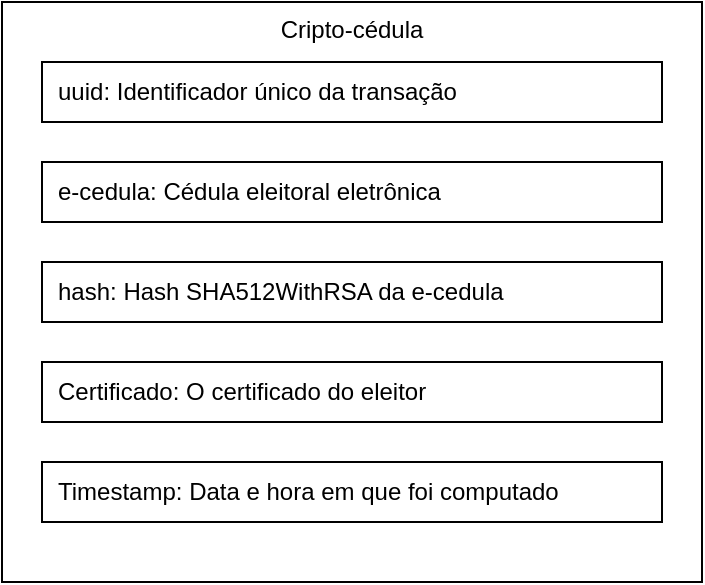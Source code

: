 <mxfile version="13.9.5" type="device"><diagram id="Ar6cuTlXC3uzO_i_oqYv" name="Página-1"><mxGraphModel dx="1089" dy="708" grid="1" gridSize="10" guides="1" tooltips="1" connect="1" arrows="1" fold="1" page="1" pageScale="1" pageWidth="827" pageHeight="1169" math="0" shadow="0"><root><mxCell id="0"/><mxCell id="1" parent="0"/><mxCell id="sAluSzNRBNkumSDT37ru-1" value="Cripto-cédula" style="rounded=0;whiteSpace=wrap;html=1;verticalAlign=top;" parent="1" vertex="1"><mxGeometry x="200" y="140" width="350" height="290" as="geometry"/></mxCell><mxCell id="sAluSzNRBNkumSDT37ru-2" value="uuid: Identificador único da transação" style="rounded=0;whiteSpace=wrap;html=1;align=left;spacingLeft=6;" parent="1" vertex="1"><mxGeometry x="220" y="170" width="310" height="30" as="geometry"/></mxCell><mxCell id="sAluSzNRBNkumSDT37ru-3" value="e-cedula: Cédula eleitoral eletrônica" style="rounded=0;whiteSpace=wrap;html=1;align=left;spacingLeft=6;" parent="1" vertex="1"><mxGeometry x="220" y="220" width="310" height="30" as="geometry"/></mxCell><mxCell id="sAluSzNRBNkumSDT37ru-4" value="hash: Hash SHA512WithRSA da e-cedula" style="rounded=0;whiteSpace=wrap;html=1;align=left;spacingLeft=6;" parent="1" vertex="1"><mxGeometry x="220" y="270" width="310" height="30" as="geometry"/></mxCell><mxCell id="sAluSzNRBNkumSDT37ru-5" value="Certificado: O certificado do eleitor" style="rounded=0;whiteSpace=wrap;html=1;align=left;spacingLeft=6;" parent="1" vertex="1"><mxGeometry x="220" y="320" width="310" height="30" as="geometry"/></mxCell><mxCell id="sAluSzNRBNkumSDT37ru-6" value="Timestamp: Data e hora em que foi computado" style="rounded=0;whiteSpace=wrap;html=1;align=left;spacingLeft=6;" parent="1" vertex="1"><mxGeometry x="220" y="370" width="310" height="30" as="geometry"/></mxCell></root></mxGraphModel></diagram></mxfile>